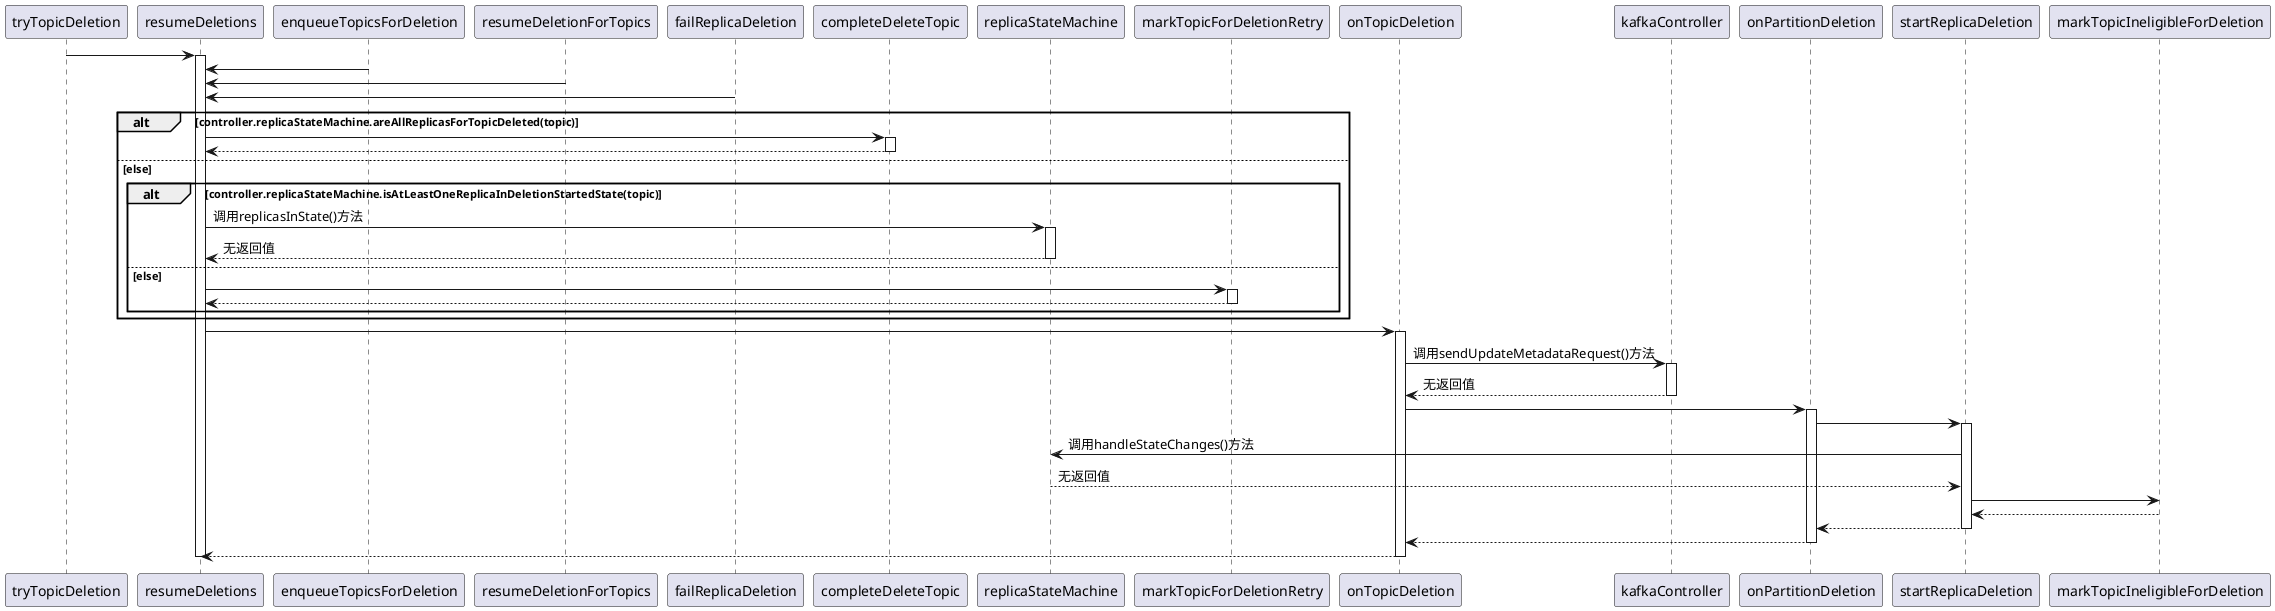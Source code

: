 @startuml
tryTopicDeletion-> resumeDeletions
activate resumeDeletions
enqueueTopicsForDeletion-> resumeDeletions

resumeDeletionForTopics-> resumeDeletions
failReplicaDeletion-> resumeDeletions 

alt controller.replicaStateMachine.areAllReplicasForTopicDeleted(topic)
resumeDeletions-> completeDeleteTopic
activate completeDeleteTopic
completeDeleteTopic--> resumeDeletions
deactivate completeDeleteTopic
else else
alt controller.replicaStateMachine.isAtLeastOneReplicaInDeletionStartedState(topic)
resumeDeletions -> replicaStateMachine: 调用replicasInState()方法
activate replicaStateMachine
replicaStateMachine--> resumeDeletions: 无返回值
deactivate replicaStateMachine
else else
resumeDeletions-> markTopicForDeletionRetry
activate markTopicForDeletionRetry
markTopicForDeletionRetry--> resumeDeletions
deactivate markTopicForDeletionRetry
end
end

resumeDeletions -> onTopicDeletion
activate onTopicDeletion

onTopicDeletion -> kafkaController: 调用sendUpdateMetadataRequest()方法
activate kafkaController
kafkaController --> onTopicDeletion: 无返回值
deactivate kafkaController

onTopicDeletion -> onPartitionDeletion
activate onPartitionDeletion
onPartitionDeletion -> startReplicaDeletion
activate startReplicaDeletion

startReplicaDeletion -> replicaStateMachine: 调用handleStateChanges()方法
replicaStateMachine --> startReplicaDeletion: 无返回值
startReplicaDeletion -> markTopicIneligibleForDeletion
markTopicIneligibleForDeletion --> startReplicaDeletion

startReplicaDeletion --> onPartitionDeletion
deactivate startReplicaDeletion
onPartitionDeletion --> onTopicDeletion
deactivate onPartitionDeletion

onTopicDeletion --> resumeDeletions
deactivate onTopicDeletion
deactivate resumeDeletions


' handleStateChanges-> controllerChannelManager: 调用newBatch方法
' controllerChannelManager-> handleStateChanges:无返回值

' handleStateChanges-> doHandleStateChanges

' opt uninitializedPartitions.nonEmpty
' doHandleStateChanges-> initializeLeaderAndIsrForPartitions
' initializeLeaderAndIsrForPartitions-> controllerChannelManager: 调用addLeaderAndIsrRequestForBrokers方法
' controllerChannelManager-> initializeLeaderAndIsrForPartitions: 无返回值
' initializeLeaderAndIsrForPartitions-> doHandleStateChanges
' end

' opt partitionsToElectLeader.nonEmpty
' doHandleStateChanges-> electLeaderForPartitions
' electLeaderForPartitions-> doElectLeaderForPartitions

' opt partitionLeaderElectionStrategy match OfflinePartitionLeaderElectionStrategy
' doElectLeaderForPartitions-> leaderForOffline
' leaderForOffline-> doElectLeaderForPartitions
' end
' opt partitionLeaderElectionStrategy match ReassignPartitionLeaderElectionStrategy
' doElectLeaderForPartitions-> leaderForReassign
' leaderForReassign-> doElectLeaderForPartitions
' end
' opt partitionLeaderElectionStrategy match PreferredReplicaPartitionLeaderElectionStrategy
' doElectLeaderForPartitions-> leaderForPreferredReplica 
' leaderForPreferredReplica-> doElectLeaderForPartitions
' end
' opt partitionLeaderElectionStrategy match ControlledShutdownPartitionLeaderElectionStrategy
' doElectLeaderForPartitions-> leaderForControlledShutdown
' leaderForControlledShutdown-> doElectLeaderForPartitions 
' end

' doElectLeaderForPartitions-> electLeaderForPartitions 
' electLeaderForPartitions-> doHandleStateChanges
' end

' doHandleStateChanges-> handleStateChanges

' handleStateChanges-> controllerChannelManager: 调用sendRequestsToBrokers方法
' controllerChannelManager-> handleStateChanges:无返回值

' triggerOnlinePartitionStateChange-> startup
' handleStateChanges-> triggerOnlinePartitionStateChange 

@enduml